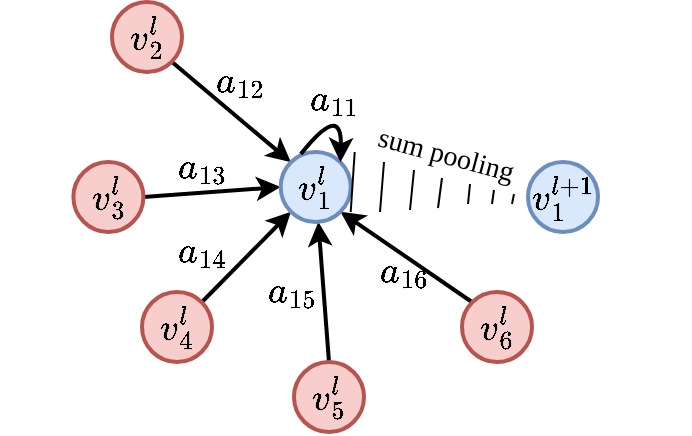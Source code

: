<mxfile version="26.0.14">
  <diagram name="第 1 页" id="0ZgfbO6mXoUUSBTq_5yQ">
    <mxGraphModel dx="788" dy="781" grid="1" gridSize="10" guides="1" tooltips="1" connect="1" arrows="1" fold="1" page="1" pageScale="1" pageWidth="827" pageHeight="1169" math="1" shadow="0">
      <root>
        <mxCell id="0" />
        <mxCell id="1" parent="0" />
        <mxCell id="JxFzlPJey09S1McmYJX8-1" style="rounded=0;orthogonalLoop=1;jettySize=auto;html=1;exitX=1;exitY=1;exitDx=0;exitDy=0;entryX=0;entryY=0;entryDx=0;entryDy=0;strokeWidth=2;" edge="1" parent="1" source="JxFzlPJey09S1McmYJX8-2" target="JxFzlPJey09S1McmYJX8-11">
          <mxGeometry relative="1" as="geometry" />
        </mxCell>
        <mxCell id="JxFzlPJey09S1McmYJX8-2" value="&lt;b style=&quot;font-family: &amp;quot;Times New Roman&amp;quot;; font-size: 18px;&quot;&gt;$$v_{2}^{l}$$&lt;/b&gt;" style="ellipse;whiteSpace=wrap;html=1;aspect=fixed;fillColor=#f8cecc;strokeColor=#b85450;strokeWidth=2;align=center;verticalAlign=middle;fontFamily=Helvetica;fontSize=12;" vertex="1" parent="1">
          <mxGeometry x="255.0" y="670" width="35" height="35" as="geometry" />
        </mxCell>
        <mxCell id="JxFzlPJey09S1McmYJX8-3" style="rounded=0;orthogonalLoop=1;jettySize=auto;html=1;exitX=1;exitY=0.5;exitDx=0;exitDy=0;entryX=0;entryY=0.5;entryDx=0;entryDy=0;strokeColor=default;strokeWidth=2;align=center;verticalAlign=middle;fontFamily=Helvetica;fontSize=11;fontColor=default;labelBackgroundColor=default;endArrow=classic;" edge="1" parent="1" source="JxFzlPJey09S1McmYJX8-4" target="JxFzlPJey09S1McmYJX8-11">
          <mxGeometry relative="1" as="geometry" />
        </mxCell>
        <mxCell id="JxFzlPJey09S1McmYJX8-4" value="&lt;b style=&quot;font-family: &amp;quot;Times New Roman&amp;quot;; font-size: 18px;&quot;&gt;$$v_{3}^{l}$$&lt;/b&gt;" style="ellipse;whiteSpace=wrap;html=1;aspect=fixed;fillColor=#f8cecc;strokeColor=#b85450;strokeWidth=2;align=center;verticalAlign=middle;fontFamily=Helvetica;fontSize=12;" vertex="1" parent="1">
          <mxGeometry x="235.7" y="750" width="35" height="35" as="geometry" />
        </mxCell>
        <mxCell id="JxFzlPJey09S1McmYJX8-5" style="rounded=0;orthogonalLoop=1;jettySize=auto;html=1;exitX=1;exitY=0;exitDx=0;exitDy=0;entryX=0;entryY=1;entryDx=0;entryDy=0;strokeColor=default;strokeWidth=2;align=center;verticalAlign=middle;fontFamily=Helvetica;fontSize=11;fontColor=default;labelBackgroundColor=default;endArrow=classic;" edge="1" parent="1" source="JxFzlPJey09S1McmYJX8-6" target="JxFzlPJey09S1McmYJX8-11">
          <mxGeometry relative="1" as="geometry" />
        </mxCell>
        <mxCell id="JxFzlPJey09S1McmYJX8-6" value="&lt;b style=&quot;font-family: &amp;quot;Times New Roman&amp;quot;; font-size: 18px;&quot;&gt;$$v_{4}^{l}$$&lt;/b&gt;" style="ellipse;whiteSpace=wrap;html=1;aspect=fixed;fillColor=#f8cecc;strokeColor=#b85450;strokeWidth=2;align=center;verticalAlign=middle;fontFamily=Helvetica;fontSize=12;" vertex="1" parent="1">
          <mxGeometry x="270" y="815" width="35" height="35" as="geometry" />
        </mxCell>
        <mxCell id="JxFzlPJey09S1McmYJX8-7" style="rounded=0;orthogonalLoop=1;jettySize=auto;html=1;exitX=0.5;exitY=0;exitDx=0;exitDy=0;strokeColor=default;strokeWidth=2;align=center;verticalAlign=middle;fontFamily=Helvetica;fontSize=11;fontColor=default;labelBackgroundColor=default;endArrow=classic;" edge="1" parent="1" source="JxFzlPJey09S1McmYJX8-8" target="JxFzlPJey09S1McmYJX8-11">
          <mxGeometry relative="1" as="geometry" />
        </mxCell>
        <mxCell id="JxFzlPJey09S1McmYJX8-8" value="&lt;b style=&quot;font-family: &amp;quot;Times New Roman&amp;quot;; font-size: 18px;&quot;&gt;$$v_{5}^{l}$$&lt;/b&gt;" style="ellipse;whiteSpace=wrap;html=1;aspect=fixed;fillColor=#f8cecc;strokeColor=#b85450;strokeWidth=2;align=center;verticalAlign=middle;fontFamily=Helvetica;fontSize=12;" vertex="1" parent="1">
          <mxGeometry x="346" y="850" width="35" height="35" as="geometry" />
        </mxCell>
        <mxCell id="JxFzlPJey09S1McmYJX8-9" style="rounded=0;orthogonalLoop=1;jettySize=auto;html=1;exitX=0;exitY=0;exitDx=0;exitDy=0;entryX=1;entryY=1;entryDx=0;entryDy=0;strokeColor=default;strokeWidth=2;align=center;verticalAlign=middle;fontFamily=Helvetica;fontSize=11;fontColor=default;labelBackgroundColor=default;endArrow=classic;" edge="1" parent="1" source="JxFzlPJey09S1McmYJX8-10" target="JxFzlPJey09S1McmYJX8-11">
          <mxGeometry relative="1" as="geometry" />
        </mxCell>
        <mxCell id="JxFzlPJey09S1McmYJX8-10" value="&lt;b style=&quot;font-family: &amp;quot;Times New Roman&amp;quot;; font-size: 18px;&quot;&gt;$$v_{6}^{l}$$&lt;/b&gt;" style="ellipse;whiteSpace=wrap;html=1;aspect=fixed;fillColor=#f8cecc;strokeColor=#b85450;strokeWidth=2;align=center;verticalAlign=middle;fontFamily=Helvetica;fontSize=12;" vertex="1" parent="1">
          <mxGeometry x="430" y="815" width="35" height="35" as="geometry" />
        </mxCell>
        <mxCell id="JxFzlPJey09S1McmYJX8-11" value="&lt;font face=&quot;Times New Roman&quot; style=&quot;font-size: 18px;&quot;&gt;&lt;b&gt;$$v_{1}^{l}$$&lt;/b&gt;&lt;/font&gt;" style="ellipse;whiteSpace=wrap;html=1;aspect=fixed;fillColor=#dae8fc;strokeColor=#6c8ebf;strokeWidth=2;align=center;verticalAlign=middle;fontFamily=Helvetica;fontSize=12;" vertex="1" parent="1">
          <mxGeometry x="339.35" y="745" width="35" height="35" as="geometry" />
        </mxCell>
        <mxCell id="JxFzlPJey09S1McmYJX8-13" value="" style="endArrow=classic;html=1;rounded=0;edgeStyle=orthogonalEdgeStyle;curved=1;entryX=1;entryY=0;entryDx=0;entryDy=0;exitX=0.288;exitY=0.029;exitDx=0;exitDy=0;exitPerimeter=0;strokeWidth=2;" edge="1" parent="1" source="JxFzlPJey09S1McmYJX8-11" target="JxFzlPJey09S1McmYJX8-11">
          <mxGeometry width="50" height="50" relative="1" as="geometry">
            <mxPoint x="350" y="730" as="sourcePoint" />
            <mxPoint x="390" y="690" as="targetPoint" />
            <Array as="points">
              <mxPoint x="370" y="720" />
            </Array>
          </mxGeometry>
        </mxCell>
        <mxCell id="JxFzlPJey09S1McmYJX8-19" value="&lt;font face=&quot;Times New Roman&quot;&gt;&lt;span style=&quot;font-size: 18px;&quot;&gt;&lt;b&gt;$$v_{1}^{l+1}$$&lt;/b&gt;&lt;/span&gt;&lt;/font&gt;" style="ellipse;whiteSpace=wrap;html=1;aspect=fixed;fillColor=#dae8fc;strokeColor=#6c8ebf;strokeWidth=2;align=center;verticalAlign=middle;fontFamily=Helvetica;fontSize=12;" vertex="1" parent="1">
          <mxGeometry x="463" y="750" width="35" height="35" as="geometry" />
        </mxCell>
        <mxCell id="JxFzlPJey09S1McmYJX8-14" value="" style="endArrow=none;html=1;rounded=0;" edge="1" parent="1">
          <mxGeometry width="50" height="50" relative="1" as="geometry">
            <mxPoint x="404" y="774" as="sourcePoint" />
            <mxPoint x="406" y="754" as="targetPoint" />
          </mxGeometry>
        </mxCell>
        <mxCell id="JxFzlPJey09S1McmYJX8-20" value="&lt;font style=&quot;font-size: 18px;&quot; face=&quot;Times New Roman&quot;&gt;$$a_{12}$$&lt;/font&gt;" style="text;strokeColor=none;align=center;fillColor=none;html=1;verticalAlign=middle;whiteSpace=wrap;rounded=0;" vertex="1" parent="1">
          <mxGeometry x="299.35" y="700" width="40" height="20" as="geometry" />
        </mxCell>
        <mxCell id="JxFzlPJey09S1McmYJX8-15" value="" style="endArrow=none;html=1;rounded=0;" edge="1" parent="1">
          <mxGeometry width="50" height="50" relative="1" as="geometry">
            <mxPoint x="418" y="773" as="sourcePoint" />
            <mxPoint x="420" y="758" as="targetPoint" />
          </mxGeometry>
        </mxCell>
        <mxCell id="JxFzlPJey09S1McmYJX8-21" value="&lt;font style=&quot;font-size: 18px;&quot; face=&quot;Times New Roman&quot;&gt;$$a_{13}$$&lt;/font&gt;" style="text;strokeColor=none;align=center;fillColor=none;html=1;verticalAlign=middle;whiteSpace=wrap;rounded=0;" vertex="1" parent="1">
          <mxGeometry x="280" y="743" width="40" height="20" as="geometry" />
        </mxCell>
        <mxCell id="JxFzlPJey09S1McmYJX8-16" value="" style="endArrow=none;html=1;rounded=0;" edge="1" parent="1">
          <mxGeometry width="50" height="50" relative="1" as="geometry">
            <mxPoint x="433" y="771" as="sourcePoint" />
            <mxPoint x="434" y="761" as="targetPoint" />
          </mxGeometry>
        </mxCell>
        <mxCell id="JxFzlPJey09S1McmYJX8-22" value="&lt;font style=&quot;font-size: 18px;&quot; face=&quot;Times New Roman&quot;&gt;$$a_{14}$$&lt;/font&gt;" style="text;strokeColor=none;align=center;fillColor=none;html=1;verticalAlign=middle;whiteSpace=wrap;rounded=0;" vertex="1" parent="1">
          <mxGeometry x="280" y="785" width="40" height="20" as="geometry" />
        </mxCell>
        <mxCell id="JxFzlPJey09S1McmYJX8-17" value="" style="endArrow=none;html=1;rounded=0;" edge="1" parent="1">
          <mxGeometry width="50" height="50" relative="1" as="geometry">
            <mxPoint x="445" y="771" as="sourcePoint" />
            <mxPoint x="446" y="764" as="targetPoint" />
          </mxGeometry>
        </mxCell>
        <mxCell id="JxFzlPJey09S1McmYJX8-23" value="&lt;font style=&quot;font-size: 18px;&quot; face=&quot;Times New Roman&quot;&gt;$$a_{15}$$&lt;/font&gt;" style="text;strokeColor=none;align=center;fillColor=none;html=1;verticalAlign=middle;whiteSpace=wrap;rounded=0;" vertex="1" parent="1">
          <mxGeometry x="325" y="805" width="40" height="20" as="geometry" />
        </mxCell>
        <mxCell id="JxFzlPJey09S1McmYJX8-18" value="" style="endArrow=none;html=1;rounded=0;" edge="1" parent="1">
          <mxGeometry width="50" height="50" relative="1" as="geometry">
            <mxPoint x="455" y="771" as="sourcePoint" />
            <mxPoint x="456" y="766" as="targetPoint" />
          </mxGeometry>
        </mxCell>
        <mxCell id="JxFzlPJey09S1McmYJX8-24" value="&lt;font style=&quot;font-size: 18px;&quot; face=&quot;Times New Roman&quot;&gt;$$a_{16}$$&lt;/font&gt;" style="text;strokeColor=none;align=center;fillColor=none;html=1;verticalAlign=middle;whiteSpace=wrap;rounded=0;" vertex="1" parent="1">
          <mxGeometry x="381" y="795" width="40" height="20" as="geometry" />
        </mxCell>
        <mxCell id="JxFzlPJey09S1McmYJX8-29" value="" style="endArrow=none;html=1;rounded=0;" edge="1" parent="1">
          <mxGeometry width="50" height="50" relative="1" as="geometry">
            <mxPoint x="374.35" y="775" as="sourcePoint" />
            <mxPoint x="376.35" y="745" as="targetPoint" />
          </mxGeometry>
        </mxCell>
        <mxCell id="JxFzlPJey09S1McmYJX8-25" value="&lt;font style=&quot;font-size: 18px;&quot; face=&quot;Times New Roman&quot;&gt;$$a_{11}$$&lt;/font&gt;" style="text;strokeColor=none;align=center;fillColor=none;html=1;verticalAlign=middle;whiteSpace=wrap;rounded=0;" vertex="1" parent="1">
          <mxGeometry x="346" y="709" width="40" height="20" as="geometry" />
        </mxCell>
        <mxCell id="JxFzlPJey09S1McmYJX8-27" value="&lt;font style=&quot;font-size: 14px;&quot; face=&quot;Times New Roman&quot;&gt;sum pooling&lt;/font&gt;" style="text;strokeColor=none;align=center;fillColor=none;html=1;verticalAlign=middle;whiteSpace=wrap;rounded=0;rotation=15;" vertex="1" parent="1">
          <mxGeometry x="381" y="737" width="82" height="20" as="geometry" />
        </mxCell>
        <mxCell id="JxFzlPJey09S1McmYJX8-12" value="" style="endArrow=none;html=1;rounded=0;" edge="1" parent="1">
          <mxGeometry width="50" height="50" relative="1" as="geometry">
            <mxPoint x="389" y="775" as="sourcePoint" />
            <mxPoint x="391" y="750" as="targetPoint" />
          </mxGeometry>
        </mxCell>
      </root>
    </mxGraphModel>
  </diagram>
</mxfile>
